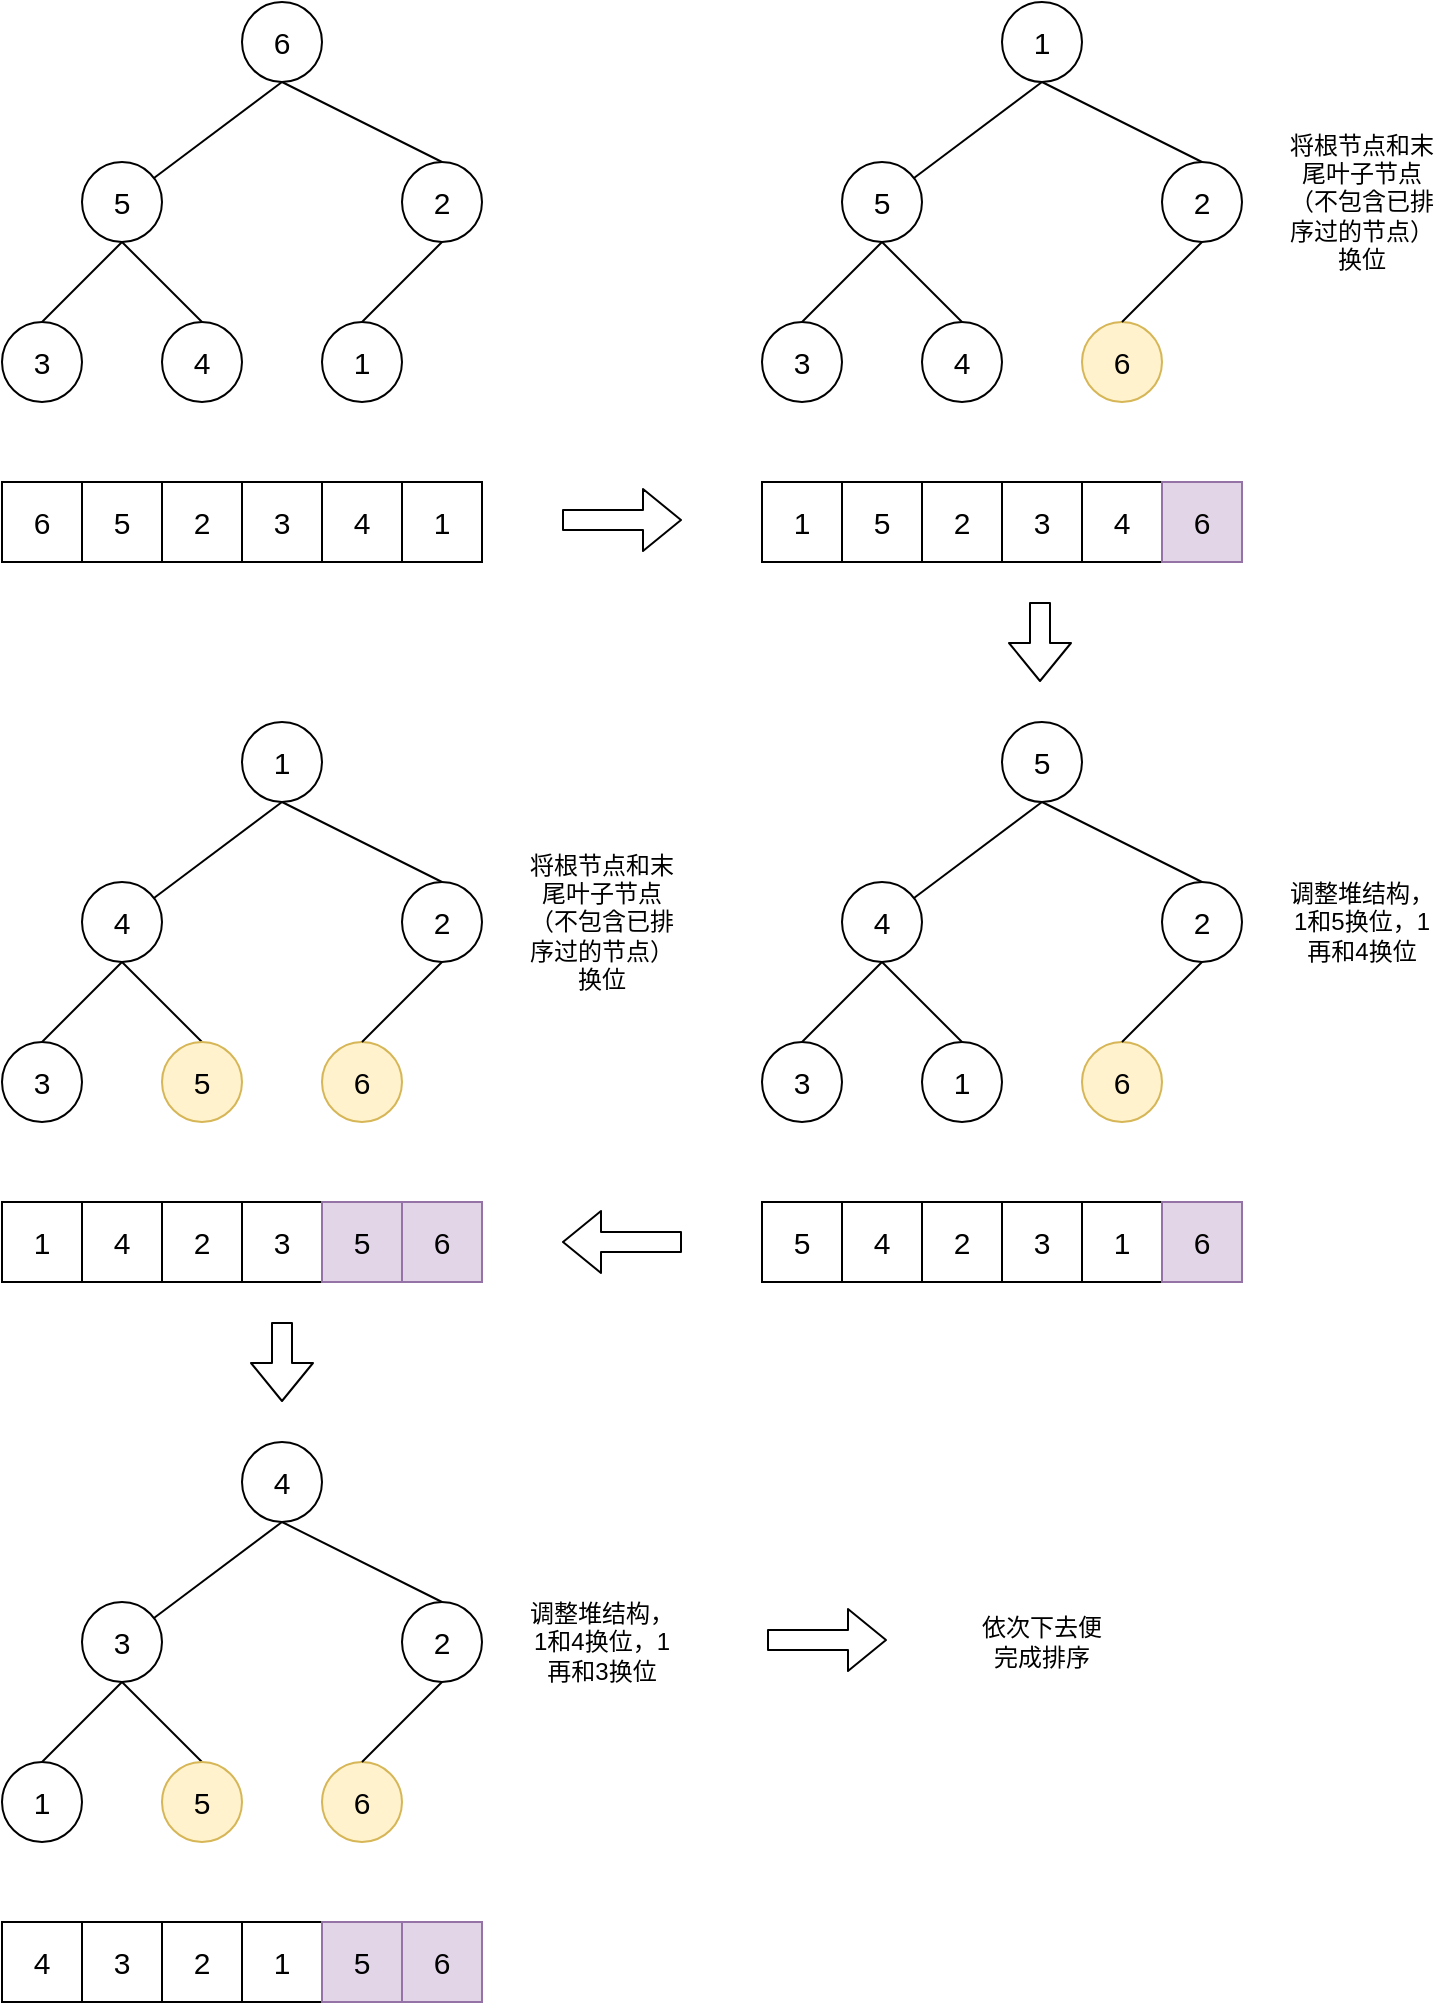 <mxfile version="11.3.0" type="device" pages="1"><diagram id="ZvwArug4UI70hNxOvXoW" name="第 1 页"><mxGraphModel dx="1363" dy="811" grid="1" gridSize="10" guides="1" tooltips="1" connect="1" arrows="1" fold="1" page="1" pageScale="1" pageWidth="827" pageHeight="1169" math="0" shadow="0"><root><mxCell id="0"/><mxCell id="1" parent="0"/><mxCell id="1cAzTAIKbTOoxl4XoFpU-11" style="edgeStyle=none;rounded=0;orthogonalLoop=1;jettySize=auto;html=1;exitX=0.5;exitY=1;exitDx=0;exitDy=0;entryX=0.5;entryY=0;entryDx=0;entryDy=0;endArrow=none;endFill=0;fontSize=15;" parent="1" source="1cAzTAIKbTOoxl4XoFpU-1" target="1cAzTAIKbTOoxl4XoFpU-6" edge="1"><mxGeometry relative="1" as="geometry"/></mxCell><mxCell id="1cAzTAIKbTOoxl4XoFpU-12" style="edgeStyle=none;rounded=0;orthogonalLoop=1;jettySize=auto;html=1;exitX=0.5;exitY=1;exitDx=0;exitDy=0;entryX=0.5;entryY=0;entryDx=0;entryDy=0;endArrow=none;endFill=0;fontSize=15;" parent="1" source="1cAzTAIKbTOoxl4XoFpU-1" target="1cAzTAIKbTOoxl4XoFpU-2" edge="1"><mxGeometry relative="1" as="geometry"/></mxCell><mxCell id="1cAzTAIKbTOoxl4XoFpU-1" value="5" style="ellipse;whiteSpace=wrap;html=1;aspect=fixed;fontSize=15;" parent="1" vertex="1"><mxGeometry x="80" y="120" width="40" height="40" as="geometry"/></mxCell><mxCell id="1cAzTAIKbTOoxl4XoFpU-2" value="4" style="ellipse;whiteSpace=wrap;html=1;aspect=fixed;fontSize=15;" parent="1" vertex="1"><mxGeometry x="120" y="200" width="40" height="40" as="geometry"/></mxCell><mxCell id="1cAzTAIKbTOoxl4XoFpU-3" value="1" style="ellipse;whiteSpace=wrap;html=1;aspect=fixed;fontSize=15;" parent="1" vertex="1"><mxGeometry x="200" y="200" width="40" height="40" as="geometry"/></mxCell><mxCell id="1cAzTAIKbTOoxl4XoFpU-6" value="3" style="ellipse;whiteSpace=wrap;html=1;aspect=fixed;fontSize=15;" parent="1" vertex="1"><mxGeometry x="40" y="200" width="40" height="40" as="geometry"/></mxCell><mxCell id="1cAzTAIKbTOoxl4XoFpU-17" style="edgeStyle=none;rounded=0;orthogonalLoop=1;jettySize=auto;html=1;exitX=0.5;exitY=1;exitDx=0;exitDy=0;entryX=0.5;entryY=0;entryDx=0;entryDy=0;endArrow=none;endFill=0;fontSize=15;" parent="1" source="1cAzTAIKbTOoxl4XoFpU-7" target="1cAzTAIKbTOoxl4XoFpU-3" edge="1"><mxGeometry relative="1" as="geometry"/></mxCell><mxCell id="1cAzTAIKbTOoxl4XoFpU-7" value="2" style="ellipse;whiteSpace=wrap;html=1;aspect=fixed;fontSize=15;" parent="1" vertex="1"><mxGeometry x="240" y="120" width="40" height="40" as="geometry"/></mxCell><mxCell id="1cAzTAIKbTOoxl4XoFpU-9" style="rounded=0;orthogonalLoop=1;jettySize=auto;html=1;exitX=0.5;exitY=1;exitDx=0;exitDy=0;endArrow=none;endFill=0;fontSize=15;" parent="1" source="1cAzTAIKbTOoxl4XoFpU-8" target="1cAzTAIKbTOoxl4XoFpU-1" edge="1"><mxGeometry relative="1" as="geometry"/></mxCell><mxCell id="1cAzTAIKbTOoxl4XoFpU-10" style="edgeStyle=none;rounded=0;orthogonalLoop=1;jettySize=auto;html=1;exitX=0.5;exitY=1;exitDx=0;exitDy=0;entryX=0.5;entryY=0;entryDx=0;entryDy=0;endArrow=none;endFill=0;fontSize=15;" parent="1" source="1cAzTAIKbTOoxl4XoFpU-8" target="1cAzTAIKbTOoxl4XoFpU-7" edge="1"><mxGeometry relative="1" as="geometry"/></mxCell><mxCell id="1cAzTAIKbTOoxl4XoFpU-8" value="6" style="ellipse;whiteSpace=wrap;html=1;aspect=fixed;fontSize=15;" parent="1" vertex="1"><mxGeometry x="160" y="40" width="40" height="40" as="geometry"/></mxCell><mxCell id="1cAzTAIKbTOoxl4XoFpU-29" value="6" style="whiteSpace=wrap;html=1;aspect=fixed;fontSize=15;" parent="1" vertex="1"><mxGeometry x="40" y="280" width="40" height="40" as="geometry"/></mxCell><mxCell id="1cAzTAIKbTOoxl4XoFpU-30" value="5" style="whiteSpace=wrap;html=1;aspect=fixed;fontSize=15;" parent="1" vertex="1"><mxGeometry x="80" y="280" width="40" height="40" as="geometry"/></mxCell><mxCell id="1cAzTAIKbTOoxl4XoFpU-31" value="2" style="whiteSpace=wrap;html=1;aspect=fixed;fontSize=15;" parent="1" vertex="1"><mxGeometry x="120" y="280" width="40" height="40" as="geometry"/></mxCell><mxCell id="1cAzTAIKbTOoxl4XoFpU-32" value="3" style="whiteSpace=wrap;html=1;aspect=fixed;fontSize=15;" parent="1" vertex="1"><mxGeometry x="160" y="280" width="40" height="40" as="geometry"/></mxCell><mxCell id="1cAzTAIKbTOoxl4XoFpU-33" value="4" style="whiteSpace=wrap;html=1;aspect=fixed;fontSize=15;" parent="1" vertex="1"><mxGeometry x="200" y="280" width="40" height="40" as="geometry"/></mxCell><mxCell id="1cAzTAIKbTOoxl4XoFpU-34" value="1" style="whiteSpace=wrap;html=1;aspect=fixed;fontSize=15;" parent="1" vertex="1"><mxGeometry x="240" y="280" width="40" height="40" as="geometry"/></mxCell><mxCell id="0zVFkC-Tu2CYdYnDQxEm-2" style="edgeStyle=none;rounded=0;orthogonalLoop=1;jettySize=auto;html=1;exitX=0.5;exitY=1;exitDx=0;exitDy=0;entryX=0.5;entryY=0;entryDx=0;entryDy=0;endArrow=none;endFill=0;fontSize=15;" parent="1" source="0zVFkC-Tu2CYdYnDQxEm-4" target="0zVFkC-Tu2CYdYnDQxEm-7" edge="1"><mxGeometry relative="1" as="geometry"/></mxCell><mxCell id="0zVFkC-Tu2CYdYnDQxEm-3" style="edgeStyle=none;rounded=0;orthogonalLoop=1;jettySize=auto;html=1;exitX=0.5;exitY=1;exitDx=0;exitDy=0;entryX=0.5;entryY=0;entryDx=0;entryDy=0;endArrow=none;endFill=0;fontSize=15;" parent="1" source="0zVFkC-Tu2CYdYnDQxEm-4" target="0zVFkC-Tu2CYdYnDQxEm-5" edge="1"><mxGeometry relative="1" as="geometry"/></mxCell><mxCell id="0zVFkC-Tu2CYdYnDQxEm-4" value="5" style="ellipse;whiteSpace=wrap;html=1;aspect=fixed;fontSize=15;" parent="1" vertex="1"><mxGeometry x="460" y="120" width="40" height="40" as="geometry"/></mxCell><mxCell id="0zVFkC-Tu2CYdYnDQxEm-5" value="4" style="ellipse;whiteSpace=wrap;html=1;aspect=fixed;fontSize=15;" parent="1" vertex="1"><mxGeometry x="500" y="200" width="40" height="40" as="geometry"/></mxCell><mxCell id="0zVFkC-Tu2CYdYnDQxEm-6" value="6" style="ellipse;whiteSpace=wrap;html=1;aspect=fixed;fontSize=15;fillColor=#fff2cc;strokeColor=#d6b656;" parent="1" vertex="1"><mxGeometry x="580" y="200" width="40" height="40" as="geometry"/></mxCell><mxCell id="0zVFkC-Tu2CYdYnDQxEm-7" value="3" style="ellipse;whiteSpace=wrap;html=1;aspect=fixed;fontSize=15;" parent="1" vertex="1"><mxGeometry x="420" y="200" width="40" height="40" as="geometry"/></mxCell><mxCell id="0zVFkC-Tu2CYdYnDQxEm-8" style="edgeStyle=none;rounded=0;orthogonalLoop=1;jettySize=auto;html=1;exitX=0.5;exitY=1;exitDx=0;exitDy=0;entryX=0.5;entryY=0;entryDx=0;entryDy=0;endArrow=none;endFill=0;fontSize=15;" parent="1" source="0zVFkC-Tu2CYdYnDQxEm-9" target="0zVFkC-Tu2CYdYnDQxEm-6" edge="1"><mxGeometry relative="1" as="geometry"/></mxCell><mxCell id="0zVFkC-Tu2CYdYnDQxEm-9" value="2" style="ellipse;whiteSpace=wrap;html=1;aspect=fixed;fontSize=15;" parent="1" vertex="1"><mxGeometry x="620" y="120" width="40" height="40" as="geometry"/></mxCell><mxCell id="0zVFkC-Tu2CYdYnDQxEm-10" style="rounded=0;orthogonalLoop=1;jettySize=auto;html=1;exitX=0.5;exitY=1;exitDx=0;exitDy=0;endArrow=none;endFill=0;fontSize=15;" parent="1" source="0zVFkC-Tu2CYdYnDQxEm-12" target="0zVFkC-Tu2CYdYnDQxEm-4" edge="1"><mxGeometry relative="1" as="geometry"/></mxCell><mxCell id="0zVFkC-Tu2CYdYnDQxEm-11" style="edgeStyle=none;rounded=0;orthogonalLoop=1;jettySize=auto;html=1;exitX=0.5;exitY=1;exitDx=0;exitDy=0;entryX=0.5;entryY=0;entryDx=0;entryDy=0;endArrow=none;endFill=0;fontSize=15;" parent="1" source="0zVFkC-Tu2CYdYnDQxEm-12" target="0zVFkC-Tu2CYdYnDQxEm-9" edge="1"><mxGeometry relative="1" as="geometry"/></mxCell><mxCell id="0zVFkC-Tu2CYdYnDQxEm-12" value="1" style="ellipse;whiteSpace=wrap;html=1;aspect=fixed;fontSize=15;" parent="1" vertex="1"><mxGeometry x="540" y="40" width="40" height="40" as="geometry"/></mxCell><mxCell id="0zVFkC-Tu2CYdYnDQxEm-24" value="1" style="whiteSpace=wrap;html=1;aspect=fixed;fontSize=15;" parent="1" vertex="1"><mxGeometry x="420" y="280" width="40" height="40" as="geometry"/></mxCell><mxCell id="0zVFkC-Tu2CYdYnDQxEm-25" value="5" style="whiteSpace=wrap;html=1;aspect=fixed;fontSize=15;" parent="1" vertex="1"><mxGeometry x="460" y="280" width="40" height="40" as="geometry"/></mxCell><mxCell id="0zVFkC-Tu2CYdYnDQxEm-26" value="2" style="whiteSpace=wrap;html=1;aspect=fixed;fontSize=15;" parent="1" vertex="1"><mxGeometry x="500" y="280" width="40" height="40" as="geometry"/></mxCell><mxCell id="0zVFkC-Tu2CYdYnDQxEm-27" value="3" style="whiteSpace=wrap;html=1;aspect=fixed;fontSize=15;" parent="1" vertex="1"><mxGeometry x="540" y="280" width="40" height="40" as="geometry"/></mxCell><mxCell id="0zVFkC-Tu2CYdYnDQxEm-28" value="4" style="whiteSpace=wrap;html=1;aspect=fixed;fontSize=15;" parent="1" vertex="1"><mxGeometry x="580" y="280" width="40" height="40" as="geometry"/></mxCell><mxCell id="0zVFkC-Tu2CYdYnDQxEm-29" value="6" style="whiteSpace=wrap;html=1;aspect=fixed;fontSize=15;fillColor=#e1d5e7;strokeColor=#9673a6;" parent="1" vertex="1"><mxGeometry x="620" y="280" width="40" height="40" as="geometry"/></mxCell><mxCell id="0zVFkC-Tu2CYdYnDQxEm-36" value="将根节点和末尾叶子节点（不包含已排序过的节点）换位" style="text;html=1;strokeColor=none;fillColor=none;align=center;verticalAlign=middle;whiteSpace=wrap;rounded=0;" parent="1" vertex="1"><mxGeometry x="300" y="462.5" width="80" height="75" as="geometry"/></mxCell><mxCell id="0zVFkC-Tu2CYdYnDQxEm-37" style="edgeStyle=none;rounded=0;orthogonalLoop=1;jettySize=auto;html=1;exitX=0.5;exitY=1;exitDx=0;exitDy=0;entryX=0.5;entryY=0;entryDx=0;entryDy=0;endArrow=none;endFill=0;fontSize=15;" parent="1" source="0zVFkC-Tu2CYdYnDQxEm-39" target="0zVFkC-Tu2CYdYnDQxEm-42" edge="1"><mxGeometry relative="1" as="geometry"/></mxCell><mxCell id="0zVFkC-Tu2CYdYnDQxEm-38" style="edgeStyle=none;rounded=0;orthogonalLoop=1;jettySize=auto;html=1;exitX=0.5;exitY=1;exitDx=0;exitDy=0;entryX=0.5;entryY=0;entryDx=0;entryDy=0;endArrow=none;endFill=0;fontSize=15;" parent="1" source="0zVFkC-Tu2CYdYnDQxEm-39" target="0zVFkC-Tu2CYdYnDQxEm-40" edge="1"><mxGeometry relative="1" as="geometry"/></mxCell><mxCell id="0zVFkC-Tu2CYdYnDQxEm-39" value="4" style="ellipse;whiteSpace=wrap;html=1;aspect=fixed;fontSize=15;" parent="1" vertex="1"><mxGeometry x="460" y="480" width="40" height="40" as="geometry"/></mxCell><mxCell id="0zVFkC-Tu2CYdYnDQxEm-40" value="1" style="ellipse;whiteSpace=wrap;html=1;aspect=fixed;fontSize=15;" parent="1" vertex="1"><mxGeometry x="500" y="560" width="40" height="40" as="geometry"/></mxCell><mxCell id="0zVFkC-Tu2CYdYnDQxEm-41" value="6" style="ellipse;whiteSpace=wrap;html=1;aspect=fixed;fontSize=15;fillColor=#fff2cc;strokeColor=#d6b656;" parent="1" vertex="1"><mxGeometry x="580" y="560" width="40" height="40" as="geometry"/></mxCell><mxCell id="0zVFkC-Tu2CYdYnDQxEm-42" value="3" style="ellipse;whiteSpace=wrap;html=1;aspect=fixed;fontSize=15;" parent="1" vertex="1"><mxGeometry x="420" y="560" width="40" height="40" as="geometry"/></mxCell><mxCell id="0zVFkC-Tu2CYdYnDQxEm-43" style="edgeStyle=none;rounded=0;orthogonalLoop=1;jettySize=auto;html=1;exitX=0.5;exitY=1;exitDx=0;exitDy=0;entryX=0.5;entryY=0;entryDx=0;entryDy=0;endArrow=none;endFill=0;fontSize=15;" parent="1" source="0zVFkC-Tu2CYdYnDQxEm-44" target="0zVFkC-Tu2CYdYnDQxEm-41" edge="1"><mxGeometry relative="1" as="geometry"/></mxCell><mxCell id="0zVFkC-Tu2CYdYnDQxEm-44" value="2" style="ellipse;whiteSpace=wrap;html=1;aspect=fixed;fontSize=15;" parent="1" vertex="1"><mxGeometry x="620" y="480" width="40" height="40" as="geometry"/></mxCell><mxCell id="0zVFkC-Tu2CYdYnDQxEm-45" style="rounded=0;orthogonalLoop=1;jettySize=auto;html=1;exitX=0.5;exitY=1;exitDx=0;exitDy=0;endArrow=none;endFill=0;fontSize=15;" parent="1" source="0zVFkC-Tu2CYdYnDQxEm-47" target="0zVFkC-Tu2CYdYnDQxEm-39" edge="1"><mxGeometry relative="1" as="geometry"/></mxCell><mxCell id="0zVFkC-Tu2CYdYnDQxEm-46" style="edgeStyle=none;rounded=0;orthogonalLoop=1;jettySize=auto;html=1;exitX=0.5;exitY=1;exitDx=0;exitDy=0;entryX=0.5;entryY=0;entryDx=0;entryDy=0;endArrow=none;endFill=0;fontSize=15;" parent="1" source="0zVFkC-Tu2CYdYnDQxEm-47" target="0zVFkC-Tu2CYdYnDQxEm-44" edge="1"><mxGeometry relative="1" as="geometry"/></mxCell><mxCell id="0zVFkC-Tu2CYdYnDQxEm-47" value="5" style="ellipse;whiteSpace=wrap;html=1;aspect=fixed;fontSize=15;" parent="1" vertex="1"><mxGeometry x="540" y="400" width="40" height="40" as="geometry"/></mxCell><mxCell id="0zVFkC-Tu2CYdYnDQxEm-48" value="5" style="whiteSpace=wrap;html=1;aspect=fixed;fontSize=15;" parent="1" vertex="1"><mxGeometry x="420" y="640" width="40" height="40" as="geometry"/></mxCell><mxCell id="0zVFkC-Tu2CYdYnDQxEm-49" value="4" style="whiteSpace=wrap;html=1;aspect=fixed;fontSize=15;" parent="1" vertex="1"><mxGeometry x="460" y="640" width="40" height="40" as="geometry"/></mxCell><mxCell id="0zVFkC-Tu2CYdYnDQxEm-50" value="2" style="whiteSpace=wrap;html=1;aspect=fixed;fontSize=15;" parent="1" vertex="1"><mxGeometry x="500" y="640" width="40" height="40" as="geometry"/></mxCell><mxCell id="0zVFkC-Tu2CYdYnDQxEm-51" value="3" style="whiteSpace=wrap;html=1;aspect=fixed;fontSize=15;" parent="1" vertex="1"><mxGeometry x="540" y="640" width="40" height="40" as="geometry"/></mxCell><mxCell id="0zVFkC-Tu2CYdYnDQxEm-52" value="1" style="whiteSpace=wrap;html=1;aspect=fixed;fontSize=15;" parent="1" vertex="1"><mxGeometry x="580" y="640" width="40" height="40" as="geometry"/></mxCell><mxCell id="0zVFkC-Tu2CYdYnDQxEm-53" value="6" style="whiteSpace=wrap;html=1;aspect=fixed;fontSize=15;fillColor=#e1d5e7;strokeColor=#9673a6;" parent="1" vertex="1"><mxGeometry x="620" y="640" width="40" height="40" as="geometry"/></mxCell><mxCell id="0zVFkC-Tu2CYdYnDQxEm-54" value="调整堆结构，1和4换位，1再和3换位" style="text;html=1;strokeColor=none;fillColor=none;align=center;verticalAlign=middle;whiteSpace=wrap;rounded=0;" parent="1" vertex="1"><mxGeometry x="300" y="835" width="80" height="50" as="geometry"/></mxCell><mxCell id="0zVFkC-Tu2CYdYnDQxEm-55" style="edgeStyle=none;rounded=0;orthogonalLoop=1;jettySize=auto;html=1;exitX=0.5;exitY=1;exitDx=0;exitDy=0;entryX=0.5;entryY=0;entryDx=0;entryDy=0;endArrow=none;endFill=0;fontSize=15;" parent="1" source="0zVFkC-Tu2CYdYnDQxEm-57" target="0zVFkC-Tu2CYdYnDQxEm-60" edge="1"><mxGeometry relative="1" as="geometry"/></mxCell><mxCell id="0zVFkC-Tu2CYdYnDQxEm-56" style="edgeStyle=none;rounded=0;orthogonalLoop=1;jettySize=auto;html=1;exitX=0.5;exitY=1;exitDx=0;exitDy=0;entryX=0.5;entryY=0;entryDx=0;entryDy=0;endArrow=none;endFill=0;fontSize=15;" parent="1" source="0zVFkC-Tu2CYdYnDQxEm-57" target="0zVFkC-Tu2CYdYnDQxEm-58" edge="1"><mxGeometry relative="1" as="geometry"/></mxCell><mxCell id="0zVFkC-Tu2CYdYnDQxEm-57" value="4" style="ellipse;whiteSpace=wrap;html=1;aspect=fixed;fontSize=15;" parent="1" vertex="1"><mxGeometry x="80" y="480" width="40" height="40" as="geometry"/></mxCell><mxCell id="0zVFkC-Tu2CYdYnDQxEm-58" value="5" style="ellipse;whiteSpace=wrap;html=1;aspect=fixed;fontSize=15;fillColor=#fff2cc;strokeColor=#d6b656;" parent="1" vertex="1"><mxGeometry x="120" y="560" width="40" height="40" as="geometry"/></mxCell><mxCell id="0zVFkC-Tu2CYdYnDQxEm-59" value="6" style="ellipse;whiteSpace=wrap;html=1;aspect=fixed;fontSize=15;fillColor=#fff2cc;strokeColor=#d6b656;" parent="1" vertex="1"><mxGeometry x="200" y="560" width="40" height="40" as="geometry"/></mxCell><mxCell id="0zVFkC-Tu2CYdYnDQxEm-60" value="3" style="ellipse;whiteSpace=wrap;html=1;aspect=fixed;fontSize=15;" parent="1" vertex="1"><mxGeometry x="40" y="560" width="40" height="40" as="geometry"/></mxCell><mxCell id="0zVFkC-Tu2CYdYnDQxEm-61" style="edgeStyle=none;rounded=0;orthogonalLoop=1;jettySize=auto;html=1;exitX=0.5;exitY=1;exitDx=0;exitDy=0;entryX=0.5;entryY=0;entryDx=0;entryDy=0;endArrow=none;endFill=0;fontSize=15;" parent="1" source="0zVFkC-Tu2CYdYnDQxEm-62" target="0zVFkC-Tu2CYdYnDQxEm-59" edge="1"><mxGeometry relative="1" as="geometry"/></mxCell><mxCell id="0zVFkC-Tu2CYdYnDQxEm-62" value="2" style="ellipse;whiteSpace=wrap;html=1;aspect=fixed;fontSize=15;" parent="1" vertex="1"><mxGeometry x="240" y="480" width="40" height="40" as="geometry"/></mxCell><mxCell id="0zVFkC-Tu2CYdYnDQxEm-63" style="rounded=0;orthogonalLoop=1;jettySize=auto;html=1;exitX=0.5;exitY=1;exitDx=0;exitDy=0;endArrow=none;endFill=0;fontSize=15;" parent="1" source="0zVFkC-Tu2CYdYnDQxEm-65" target="0zVFkC-Tu2CYdYnDQxEm-57" edge="1"><mxGeometry relative="1" as="geometry"/></mxCell><mxCell id="0zVFkC-Tu2CYdYnDQxEm-64" style="edgeStyle=none;rounded=0;orthogonalLoop=1;jettySize=auto;html=1;exitX=0.5;exitY=1;exitDx=0;exitDy=0;entryX=0.5;entryY=0;entryDx=0;entryDy=0;endArrow=none;endFill=0;fontSize=15;" parent="1" source="0zVFkC-Tu2CYdYnDQxEm-65" target="0zVFkC-Tu2CYdYnDQxEm-62" edge="1"><mxGeometry relative="1" as="geometry"/></mxCell><mxCell id="0zVFkC-Tu2CYdYnDQxEm-65" value="1" style="ellipse;whiteSpace=wrap;html=1;aspect=fixed;fontSize=15;" parent="1" vertex="1"><mxGeometry x="160" y="400" width="40" height="40" as="geometry"/></mxCell><mxCell id="0zVFkC-Tu2CYdYnDQxEm-66" value="1" style="whiteSpace=wrap;html=1;aspect=fixed;fontSize=15;" parent="1" vertex="1"><mxGeometry x="40" y="640" width="40" height="40" as="geometry"/></mxCell><mxCell id="0zVFkC-Tu2CYdYnDQxEm-67" value="4" style="whiteSpace=wrap;html=1;aspect=fixed;fontSize=15;" parent="1" vertex="1"><mxGeometry x="80" y="640" width="40" height="40" as="geometry"/></mxCell><mxCell id="0zVFkC-Tu2CYdYnDQxEm-68" value="2" style="whiteSpace=wrap;html=1;aspect=fixed;fontSize=15;" parent="1" vertex="1"><mxGeometry x="120" y="640" width="40" height="40" as="geometry"/></mxCell><mxCell id="0zVFkC-Tu2CYdYnDQxEm-69" value="3" style="whiteSpace=wrap;html=1;aspect=fixed;fontSize=15;" parent="1" vertex="1"><mxGeometry x="160" y="640" width="40" height="40" as="geometry"/></mxCell><mxCell id="0zVFkC-Tu2CYdYnDQxEm-70" value="5" style="whiteSpace=wrap;html=1;aspect=fixed;fontSize=15;fillColor=#e1d5e7;strokeColor=#9673a6;" parent="1" vertex="1"><mxGeometry x="200" y="640" width="40" height="40" as="geometry"/></mxCell><mxCell id="0zVFkC-Tu2CYdYnDQxEm-71" value="6" style="whiteSpace=wrap;html=1;aspect=fixed;fontSize=15;fillColor=#e1d5e7;strokeColor=#9673a6;" parent="1" vertex="1"><mxGeometry x="240" y="640" width="40" height="40" as="geometry"/></mxCell><mxCell id="0zVFkC-Tu2CYdYnDQxEm-92" style="edgeStyle=none;rounded=0;orthogonalLoop=1;jettySize=auto;html=1;exitX=0.5;exitY=1;exitDx=0;exitDy=0;entryX=0.5;entryY=0;entryDx=0;entryDy=0;endArrow=none;endFill=0;fontSize=15;" parent="1" source="0zVFkC-Tu2CYdYnDQxEm-94" target="0zVFkC-Tu2CYdYnDQxEm-97" edge="1"><mxGeometry relative="1" as="geometry"/></mxCell><mxCell id="0zVFkC-Tu2CYdYnDQxEm-93" style="edgeStyle=none;rounded=0;orthogonalLoop=1;jettySize=auto;html=1;exitX=0.5;exitY=1;exitDx=0;exitDy=0;entryX=0.5;entryY=0;entryDx=0;entryDy=0;endArrow=none;endFill=0;fontSize=15;" parent="1" source="0zVFkC-Tu2CYdYnDQxEm-94" target="0zVFkC-Tu2CYdYnDQxEm-95" edge="1"><mxGeometry relative="1" as="geometry"/></mxCell><mxCell id="0zVFkC-Tu2CYdYnDQxEm-94" value="3" style="ellipse;whiteSpace=wrap;html=1;aspect=fixed;fontSize=15;" parent="1" vertex="1"><mxGeometry x="80" y="840" width="40" height="40" as="geometry"/></mxCell><mxCell id="0zVFkC-Tu2CYdYnDQxEm-95" value="5" style="ellipse;whiteSpace=wrap;html=1;aspect=fixed;fontSize=15;fillColor=#fff2cc;strokeColor=#d6b656;" parent="1" vertex="1"><mxGeometry x="120" y="920" width="40" height="40" as="geometry"/></mxCell><mxCell id="0zVFkC-Tu2CYdYnDQxEm-96" value="6" style="ellipse;whiteSpace=wrap;html=1;aspect=fixed;fontSize=15;fillColor=#fff2cc;strokeColor=#d6b656;" parent="1" vertex="1"><mxGeometry x="200" y="920" width="40" height="40" as="geometry"/></mxCell><mxCell id="0zVFkC-Tu2CYdYnDQxEm-97" value="1" style="ellipse;whiteSpace=wrap;html=1;aspect=fixed;fontSize=15;" parent="1" vertex="1"><mxGeometry x="40" y="920" width="40" height="40" as="geometry"/></mxCell><mxCell id="0zVFkC-Tu2CYdYnDQxEm-98" style="edgeStyle=none;rounded=0;orthogonalLoop=1;jettySize=auto;html=1;exitX=0.5;exitY=1;exitDx=0;exitDy=0;entryX=0.5;entryY=0;entryDx=0;entryDy=0;endArrow=none;endFill=0;fontSize=15;" parent="1" source="0zVFkC-Tu2CYdYnDQxEm-99" target="0zVFkC-Tu2CYdYnDQxEm-96" edge="1"><mxGeometry relative="1" as="geometry"/></mxCell><mxCell id="0zVFkC-Tu2CYdYnDQxEm-99" value="2" style="ellipse;whiteSpace=wrap;html=1;aspect=fixed;fontSize=15;" parent="1" vertex="1"><mxGeometry x="240" y="840" width="40" height="40" as="geometry"/></mxCell><mxCell id="0zVFkC-Tu2CYdYnDQxEm-100" style="rounded=0;orthogonalLoop=1;jettySize=auto;html=1;exitX=0.5;exitY=1;exitDx=0;exitDy=0;endArrow=none;endFill=0;fontSize=15;" parent="1" source="0zVFkC-Tu2CYdYnDQxEm-102" target="0zVFkC-Tu2CYdYnDQxEm-94" edge="1"><mxGeometry relative="1" as="geometry"/></mxCell><mxCell id="0zVFkC-Tu2CYdYnDQxEm-101" style="edgeStyle=none;rounded=0;orthogonalLoop=1;jettySize=auto;html=1;exitX=0.5;exitY=1;exitDx=0;exitDy=0;entryX=0.5;entryY=0;entryDx=0;entryDy=0;endArrow=none;endFill=0;fontSize=15;" parent="1" source="0zVFkC-Tu2CYdYnDQxEm-102" target="0zVFkC-Tu2CYdYnDQxEm-99" edge="1"><mxGeometry relative="1" as="geometry"/></mxCell><mxCell id="0zVFkC-Tu2CYdYnDQxEm-102" value="4" style="ellipse;whiteSpace=wrap;html=1;aspect=fixed;fontSize=15;" parent="1" vertex="1"><mxGeometry x="160" y="760" width="40" height="40" as="geometry"/></mxCell><mxCell id="0zVFkC-Tu2CYdYnDQxEm-103" value="4" style="whiteSpace=wrap;html=1;aspect=fixed;fontSize=15;" parent="1" vertex="1"><mxGeometry x="40" y="1000" width="40" height="40" as="geometry"/></mxCell><mxCell id="0zVFkC-Tu2CYdYnDQxEm-104" value="3" style="whiteSpace=wrap;html=1;aspect=fixed;fontSize=15;" parent="1" vertex="1"><mxGeometry x="80" y="1000" width="40" height="40" as="geometry"/></mxCell><mxCell id="0zVFkC-Tu2CYdYnDQxEm-105" value="2" style="whiteSpace=wrap;html=1;aspect=fixed;fontSize=15;" parent="1" vertex="1"><mxGeometry x="120" y="1000" width="40" height="40" as="geometry"/></mxCell><mxCell id="0zVFkC-Tu2CYdYnDQxEm-106" value="1" style="whiteSpace=wrap;html=1;aspect=fixed;fontSize=15;" parent="1" vertex="1"><mxGeometry x="160" y="1000" width="40" height="40" as="geometry"/></mxCell><mxCell id="0zVFkC-Tu2CYdYnDQxEm-107" value="5" style="whiteSpace=wrap;html=1;aspect=fixed;fontSize=15;fillColor=#e1d5e7;strokeColor=#9673a6;" parent="1" vertex="1"><mxGeometry x="200" y="1000" width="40" height="40" as="geometry"/></mxCell><mxCell id="0zVFkC-Tu2CYdYnDQxEm-108" value="6" style="whiteSpace=wrap;html=1;aspect=fixed;fontSize=15;fillColor=#e1d5e7;strokeColor=#9673a6;" parent="1" vertex="1"><mxGeometry x="240" y="1000" width="40" height="40" as="geometry"/></mxCell><mxCell id="0zVFkC-Tu2CYdYnDQxEm-110" value="依次下去便完成排序" style="text;html=1;strokeColor=none;fillColor=none;align=center;verticalAlign=middle;whiteSpace=wrap;rounded=0;" parent="1" vertex="1"><mxGeometry x="525" y="840" width="70" height="40" as="geometry"/></mxCell><mxCell id="0zVFkC-Tu2CYdYnDQxEm-111" value="将根节点和末尾叶子节点（不包含已排序过的节点）换位" style="text;html=1;strokeColor=none;fillColor=none;align=center;verticalAlign=middle;whiteSpace=wrap;rounded=0;" parent="1" vertex="1"><mxGeometry x="680" y="102.5" width="80" height="75" as="geometry"/></mxCell><mxCell id="0zVFkC-Tu2CYdYnDQxEm-112" value="调整堆结构，1和5换位，1再和4换位" style="text;html=1;strokeColor=none;fillColor=none;align=center;verticalAlign=middle;whiteSpace=wrap;rounded=0;" parent="1" vertex="1"><mxGeometry x="680" y="475" width="80" height="50" as="geometry"/></mxCell><mxCell id="0zVFkC-Tu2CYdYnDQxEm-114" value="" style="shape=flexArrow;endArrow=classic;html=1;" parent="1" edge="1"><mxGeometry width="50" height="50" relative="1" as="geometry"><mxPoint x="180" y="700" as="sourcePoint"/><mxPoint x="180" y="740" as="targetPoint"/></mxGeometry></mxCell><mxCell id="0zVFkC-Tu2CYdYnDQxEm-115" value="" style="shape=flexArrow;endArrow=classic;html=1;" parent="1" edge="1"><mxGeometry width="50" height="50" relative="1" as="geometry"><mxPoint x="559" y="340" as="sourcePoint"/><mxPoint x="559" y="380" as="targetPoint"/></mxGeometry></mxCell><mxCell id="0zVFkC-Tu2CYdYnDQxEm-116" value="" style="shape=flexArrow;endArrow=classic;html=1;" parent="1" edge="1"><mxGeometry width="50" height="50" relative="1" as="geometry"><mxPoint x="380" y="660" as="sourcePoint"/><mxPoint x="320" y="660" as="targetPoint"/></mxGeometry></mxCell><mxCell id="0zVFkC-Tu2CYdYnDQxEm-117" value="" style="shape=flexArrow;endArrow=classic;html=1;" parent="1" edge="1"><mxGeometry width="50" height="50" relative="1" as="geometry"><mxPoint x="320" y="299" as="sourcePoint"/><mxPoint x="380" y="299" as="targetPoint"/></mxGeometry></mxCell><mxCell id="0zVFkC-Tu2CYdYnDQxEm-120" value="" style="shape=flexArrow;endArrow=classic;html=1;" parent="1" edge="1"><mxGeometry width="50" height="50" relative="1" as="geometry"><mxPoint x="422.5" y="859" as="sourcePoint"/><mxPoint x="482.5" y="859" as="targetPoint"/></mxGeometry></mxCell></root></mxGraphModel></diagram></mxfile>